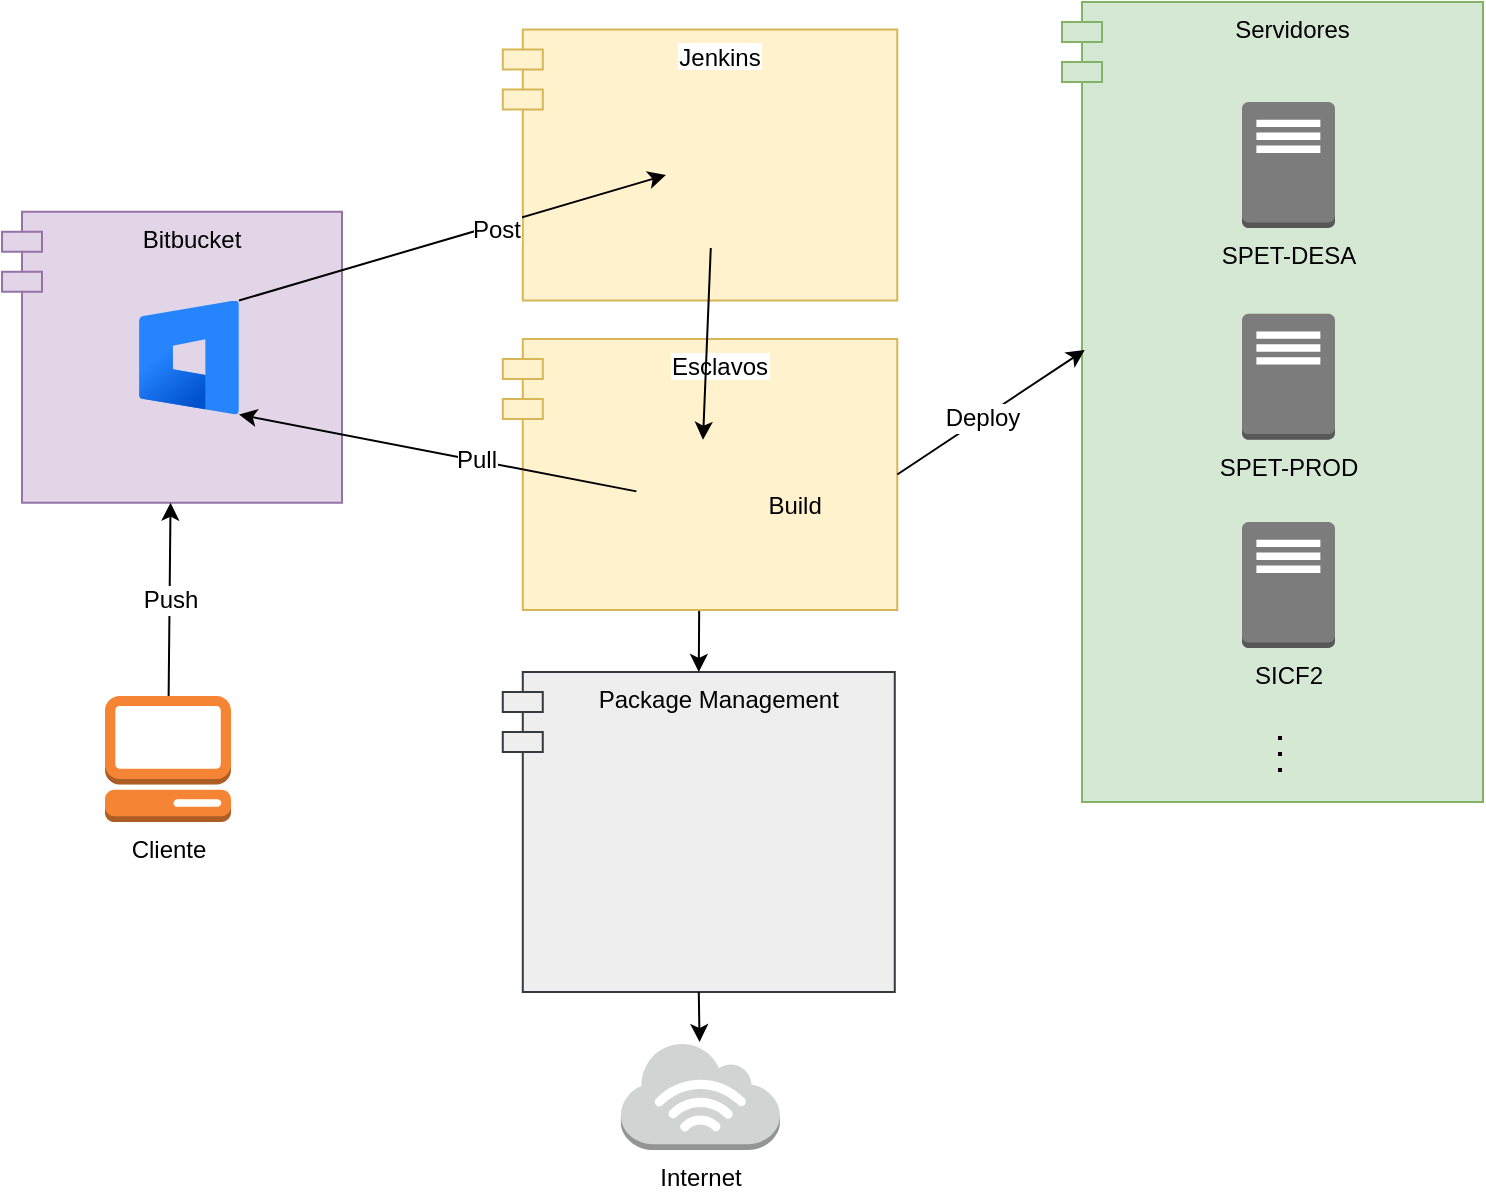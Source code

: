 <mxfile version="20.3.7" type="github">
  <diagram id="o8mNcPQbJii2whKlLffo" name="Página-1">
    <mxGraphModel dx="1601" dy="500" grid="1" gridSize="10" guides="1" tooltips="1" connect="1" arrows="0" fold="1" page="1" pageScale="1" pageWidth="827" pageHeight="1169" math="0" shadow="0">
      <root>
        <mxCell id="0" />
        <mxCell id="1" parent="0" />
        <mxCell id="mzxLMHEq85Mwxp3fEge0-66" value="Package Management" style="shape=module;align=left;spacingLeft=20;align=center;verticalAlign=top;fontSize=12;labelBackgroundColor=none;fillColor=#eeeeee;strokeColor=#36393d;" parent="1" vertex="1">
          <mxGeometry x="-539.61" y="385" width="196" height="160" as="geometry" />
        </mxCell>
        <mxCell id="mzxLMHEq85Mwxp3fEge0-61" value="Jenkins&#xa;" style="shape=module;align=left;spacingLeft=20;align=center;verticalAlign=top;fontSize=12;fillColor=#fff2cc;strokeColor=#d6b656;labelBackgroundColor=default;" parent="1" vertex="1">
          <mxGeometry x="-539.61" y="63.75" width="197.25" height="135.5" as="geometry" />
        </mxCell>
        <mxCell id="mzxLMHEq85Mwxp3fEge0-57" style="edgeStyle=none;rounded=0;orthogonalLoop=1;jettySize=auto;html=1;fontSize=12;fontColor=#000000;exitX=0.5;exitY=1;exitDx=0;exitDy=0;" parent="1" source="mzxLMHEq85Mwxp3fEge0-66" target="mzxLMHEq85Mwxp3fEge0-47" edge="1">
          <mxGeometry relative="1" as="geometry">
            <mxPoint x="-450" y="630" as="sourcePoint" />
          </mxGeometry>
        </mxCell>
        <mxCell id="mzxLMHEq85Mwxp3fEge0-67" style="edgeStyle=none;rounded=0;orthogonalLoop=1;jettySize=auto;html=1;entryX=0.5;entryY=0;entryDx=0;entryDy=0;fontSize=12;fontColor=#000000;" parent="1" source="mzxLMHEq85Mwxp3fEge0-56" target="mzxLMHEq85Mwxp3fEge0-66" edge="1">
          <mxGeometry relative="1" as="geometry" />
        </mxCell>
        <mxCell id="mzxLMHEq85Mwxp3fEge0-56" value="Esclavos&#xa;" style="shape=module;align=left;spacingLeft=20;align=center;verticalAlign=top;fontSize=12;fillColor=#fff2cc;strokeColor=#d6b656;labelBackgroundColor=default;" parent="1" vertex="1">
          <mxGeometry x="-539.61" y="218.51" width="197.25" height="135.5" as="geometry" />
        </mxCell>
        <mxCell id="mzxLMHEq85Mwxp3fEge0-33" value="Servidores&#xa;" style="shape=module;align=left;spacingLeft=20;align=center;verticalAlign=top;fontSize=12;labelBackgroundColor=none;fillColor=#d5e8d4;strokeColor=#82b366;" parent="1" vertex="1">
          <mxGeometry x="-260" y="50" width="210.5" height="400" as="geometry" />
        </mxCell>
        <mxCell id="mzxLMHEq85Mwxp3fEge0-35" style="edgeStyle=none;rounded=0;orthogonalLoop=1;jettySize=auto;html=1;fontSize=12;entryX=0.054;entryY=0.435;entryDx=0;entryDy=0;entryPerimeter=0;exitX=1;exitY=0.5;exitDx=0;exitDy=0;" parent="1" source="mzxLMHEq85Mwxp3fEge0-56" target="mzxLMHEq85Mwxp3fEge0-33" edge="1">
          <mxGeometry relative="1" as="geometry">
            <mxPoint x="-330" y="240" as="sourcePoint" />
            <mxPoint x="-264.5" y="150" as="targetPoint" />
            <Array as="points" />
          </mxGeometry>
        </mxCell>
        <mxCell id="mzxLMHEq85Mwxp3fEge0-36" value="Deploy" style="edgeLabel;html=1;align=center;verticalAlign=middle;resizable=0;points=[];fontSize=12;rotation=0;" parent="mzxLMHEq85Mwxp3fEge0-35" vertex="1" connectable="0">
          <mxGeometry x="-0.096" relative="1" as="geometry">
            <mxPoint as="offset" />
          </mxGeometry>
        </mxCell>
        <mxCell id="mzxLMHEq85Mwxp3fEge0-38" value="Bitbucket&#xa;" style="shape=module;align=left;spacingLeft=20;align=center;verticalAlign=top;fontSize=12;fillColor=#e1d5e7;strokeColor=#9673a6;" parent="1" vertex="1">
          <mxGeometry x="-790" y="154.87" width="170" height="145.5" as="geometry" />
        </mxCell>
        <mxCell id="mzxLMHEq85Mwxp3fEge0-39" style="edgeStyle=none;rounded=0;orthogonalLoop=1;jettySize=auto;html=1;fontSize=12;fontColor=#000000;exitX=0.5;exitY=1;exitDx=0;exitDy=0;" parent="1" source="7oWHZLZY3n4cUMtWBYeh-1" target="mzxLMHEq85Mwxp3fEge0-46" edge="1">
          <mxGeometry relative="1" as="geometry">
            <mxPoint x="-435.365" y="169.5" as="sourcePoint" />
          </mxGeometry>
        </mxCell>
        <mxCell id="mzxLMHEq85Mwxp3fEge0-41" style="rounded=0;orthogonalLoop=1;jettySize=auto;html=1;fontSize=12;entryX=1;entryY=0;entryDx=0;entryDy=0;" parent="1" source="mzxLMHEq85Mwxp3fEge0-46" target="mzxLMHEq85Mwxp3fEge0-63" edge="1">
          <mxGeometry relative="1" as="geometry">
            <mxPoint x="-594.5" y="300" as="sourcePoint" />
            <mxPoint x="-671.5" y="259.12" as="targetPoint" />
          </mxGeometry>
        </mxCell>
        <mxCell id="mzxLMHEq85Mwxp3fEge0-42" value="Pull&lt;br&gt;" style="edgeLabel;html=1;align=center;verticalAlign=middle;resizable=0;points=[];fontSize=12;fontColor=#000000;" parent="mzxLMHEq85Mwxp3fEge0-41" vertex="1" connectable="0">
          <mxGeometry x="-0.189" relative="1" as="geometry">
            <mxPoint as="offset" />
          </mxGeometry>
        </mxCell>
        <mxCell id="mzxLMHEq85Mwxp3fEge0-43" style="edgeStyle=none;rounded=0;orthogonalLoop=1;jettySize=auto;html=1;fontSize=12;fontColor=#000000;exitX=0;exitY=0;exitDx=0;exitDy=0;entryX=0;entryY=0.5;entryDx=0;entryDy=0;" parent="1" source="mzxLMHEq85Mwxp3fEge0-63" target="7oWHZLZY3n4cUMtWBYeh-1" edge="1">
          <mxGeometry relative="1" as="geometry">
            <mxPoint x="-671.5" y="205.87" as="sourcePoint" />
            <mxPoint x="-458.67" y="131.5" as="targetPoint" />
          </mxGeometry>
        </mxCell>
        <mxCell id="mzxLMHEq85Mwxp3fEge0-44" value="Post" style="edgeLabel;html=1;align=center;verticalAlign=middle;resizable=0;points=[];fontSize=12;fontColor=#000000;labelBackgroundColor=default;" parent="mzxLMHEq85Mwxp3fEge0-43" vertex="1" connectable="0">
          <mxGeometry x="0.195" y="-2" relative="1" as="geometry">
            <mxPoint as="offset" />
          </mxGeometry>
        </mxCell>
        <mxCell id="mzxLMHEq85Mwxp3fEge0-46" value="Build" style="shape=image;verticalLabelPosition=middle;labelBackgroundColor=none;verticalAlign=middle;aspect=fixed;imageAspect=0;image=https://static.thenounproject.com/png/1784964-200.png;align=left;labelPosition=right;" parent="1" vertex="1">
          <mxGeometry x="-472.8" y="268.87" width="64.01" height="64.01" as="geometry" />
        </mxCell>
        <mxCell id="mzxLMHEq85Mwxp3fEge0-47" value="Internet" style="outlineConnect=0;dashed=0;verticalLabelPosition=bottom;verticalAlign=top;align=center;html=1;shape=mxgraph.aws3.internet_3;fillColor=#D2D3D3;gradientColor=none;fontSize=12;" parent="1" vertex="1">
          <mxGeometry x="-480.55" y="570" width="79.5" height="54" as="geometry" />
        </mxCell>
        <mxCell id="mzxLMHEq85Mwxp3fEge0-48" value="SPET-DESA" style="outlineConnect=0;dashed=0;verticalLabelPosition=bottom;verticalAlign=top;align=center;html=1;shape=mxgraph.aws3.traditional_server;fillColor=#7D7C7C;gradientColor=none;fontSize=12;" parent="1" vertex="1">
          <mxGeometry x="-170" y="100" width="46.5" height="63" as="geometry" />
        </mxCell>
        <mxCell id="mzxLMHEq85Mwxp3fEge0-49" value="SPET-PROD" style="outlineConnect=0;dashed=0;verticalLabelPosition=bottom;verticalAlign=top;align=center;html=1;shape=mxgraph.aws3.traditional_server;fillColor=#7D7C7C;gradientColor=none;fontSize=12;" parent="1" vertex="1">
          <mxGeometry x="-170" y="205.87" width="46.5" height="63" as="geometry" />
        </mxCell>
        <mxCell id="mzxLMHEq85Mwxp3fEge0-50" value="SICF2" style="outlineConnect=0;dashed=0;verticalLabelPosition=bottom;verticalAlign=top;align=center;html=1;shape=mxgraph.aws3.traditional_server;fillColor=#7D7C7C;gradientColor=none;fontSize=12;" parent="1" vertex="1">
          <mxGeometry x="-170" y="310" width="46.5" height="63" as="geometry" />
        </mxCell>
        <mxCell id="mzxLMHEq85Mwxp3fEge0-52" value="" style="shape=image;verticalLabelPosition=bottom;labelBackgroundColor=default;verticalAlign=top;aspect=fixed;imageAspect=0;image=https://www.campusmvp.es/recursos/image.axd?picture=/2022/2T/apache-maven.png;" parent="1" vertex="1">
          <mxGeometry x="-565.55" y="600.56" width="74.85" height="19" as="geometry" />
        </mxCell>
        <mxCell id="mzxLMHEq85Mwxp3fEge0-53" value="" style="shape=image;verticalLabelPosition=bottom;labelBackgroundColor=default;verticalAlign=top;aspect=fixed;imageAspect=0;image=https://miro.medium.com/max/3168/1*AagfZZ8bGOI4iTbLqewg6Q.png;" parent="1" vertex="1">
          <mxGeometry x="-388.79" y="600.56" width="60.34" height="23.44" as="geometry" />
        </mxCell>
        <mxCell id="mzxLMHEq85Mwxp3fEge0-55" style="edgeStyle=none;rounded=0;orthogonalLoop=1;jettySize=auto;html=1;exitX=1;exitY=0;exitDx=0;exitDy=0;fontSize=12;fontColor=#000000;" parent="1" edge="1">
          <mxGeometry relative="1" as="geometry">
            <mxPoint x="-340" y="61.62" as="sourcePoint" />
            <mxPoint x="-340" y="61.62" as="targetPoint" />
          </mxGeometry>
        </mxCell>
        <mxCell id="mzxLMHEq85Mwxp3fEge0-59" value="Push&lt;br&gt;" style="edgeStyle=none;rounded=0;orthogonalLoop=1;jettySize=auto;html=1;fontSize=12;fontColor=#000000;" parent="1" source="mzxLMHEq85Mwxp3fEge0-58" target="mzxLMHEq85Mwxp3fEge0-38" edge="1">
          <mxGeometry relative="1" as="geometry" />
        </mxCell>
        <mxCell id="mzxLMHEq85Mwxp3fEge0-58" value="Cliente" style="outlineConnect=0;dashed=0;verticalLabelPosition=bottom;verticalAlign=top;align=center;html=1;shape=mxgraph.aws3.management_console;fillColor=#F58534;gradientColor=none;labelBackgroundColor=default;fontSize=12;fontColor=#000000;" parent="1" vertex="1">
          <mxGeometry x="-738.5" y="397" width="63" height="63" as="geometry" />
        </mxCell>
        <mxCell id="mzxLMHEq85Mwxp3fEge0-60" style="edgeStyle=none;rounded=0;orthogonalLoop=1;jettySize=auto;html=1;exitX=0.25;exitY=0;exitDx=0;exitDy=0;fontSize=12;fontColor=#000000;" parent="1" source="mzxLMHEq85Mwxp3fEge0-53" target="mzxLMHEq85Mwxp3fEge0-53" edge="1">
          <mxGeometry relative="1" as="geometry" />
        </mxCell>
        <mxCell id="mzxLMHEq85Mwxp3fEge0-62" value="" style="endArrow=none;dashed=1;html=1;dashPattern=1 3;strokeWidth=2;rounded=0;fontSize=12;fontColor=#000000;spacingTop=0;spacing=7;" parent="1" edge="1">
          <mxGeometry width="50" height="50" relative="1" as="geometry">
            <mxPoint x="-151" y="417" as="sourcePoint" />
            <mxPoint x="-151" y="436" as="targetPoint" />
          </mxGeometry>
        </mxCell>
        <mxCell id="mzxLMHEq85Mwxp3fEge0-63" value="" style="image;image=img/lib/atlassian/Bitbucket_Logo.svg;labelBackgroundColor=default;fontSize=12;fontColor=#000000;html=1;direction=south;" parent="1" vertex="1">
          <mxGeometry x="-721.5" y="199.25" width="50" height="57" as="geometry" />
        </mxCell>
        <mxCell id="7oWHZLZY3n4cUMtWBYeh-1" value="" style="shape=image;verticalLabelPosition=bottom;labelBackgroundColor=default;verticalAlign=top;aspect=fixed;imageAspect=0;image=https://assets.stickpng.com/images/58480984cef1014c0b5e4902.png;" vertex="1" parent="1">
          <mxGeometry x="-458" y="100" width="44.77" height="73" as="geometry" />
        </mxCell>
        <mxCell id="7oWHZLZY3n4cUMtWBYeh-2" value="" style="shape=image;verticalLabelPosition=bottom;labelBackgroundColor=default;verticalAlign=top;aspect=fixed;imageAspect=0;image=https://miro.medium.com/max/256/1*2b4k1_SmKkNRgqZV-NMFQg.png;" vertex="1" parent="1">
          <mxGeometry x="-477.05" y="430" width="76" height="76" as="geometry" />
        </mxCell>
      </root>
    </mxGraphModel>
  </diagram>
</mxfile>
